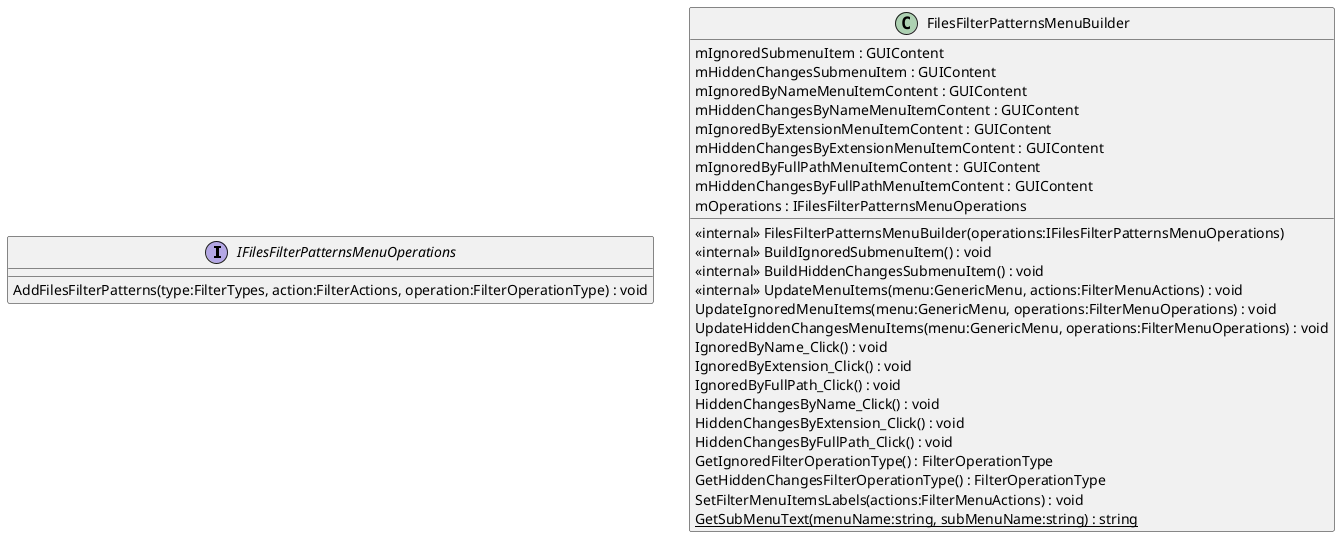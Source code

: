 @startuml
interface IFilesFilterPatternsMenuOperations {
    AddFilesFilterPatterns(type:FilterTypes, action:FilterActions, operation:FilterOperationType) : void
}
class FilesFilterPatternsMenuBuilder {
    <<internal>> FilesFilterPatternsMenuBuilder(operations:IFilesFilterPatternsMenuOperations)
    <<internal>> BuildIgnoredSubmenuItem() : void
    <<internal>> BuildHiddenChangesSubmenuItem() : void
    <<internal>> UpdateMenuItems(menu:GenericMenu, actions:FilterMenuActions) : void
    UpdateIgnoredMenuItems(menu:GenericMenu, operations:FilterMenuOperations) : void
    UpdateHiddenChangesMenuItems(menu:GenericMenu, operations:FilterMenuOperations) : void
    IgnoredByName_Click() : void
    IgnoredByExtension_Click() : void
    IgnoredByFullPath_Click() : void
    HiddenChangesByName_Click() : void
    HiddenChangesByExtension_Click() : void
    HiddenChangesByFullPath_Click() : void
    GetIgnoredFilterOperationType() : FilterOperationType
    GetHiddenChangesFilterOperationType() : FilterOperationType
    SetFilterMenuItemsLabels(actions:FilterMenuActions) : void
    {static} GetSubMenuText(menuName:string, subMenuName:string) : string
    mIgnoredSubmenuItem : GUIContent
    mHiddenChangesSubmenuItem : GUIContent
    mIgnoredByNameMenuItemContent : GUIContent
    mHiddenChangesByNameMenuItemContent : GUIContent
    mIgnoredByExtensionMenuItemContent : GUIContent
    mHiddenChangesByExtensionMenuItemContent : GUIContent
    mIgnoredByFullPathMenuItemContent : GUIContent
    mHiddenChangesByFullPathMenuItemContent : GUIContent
    mOperations : IFilesFilterPatternsMenuOperations
}
@enduml
